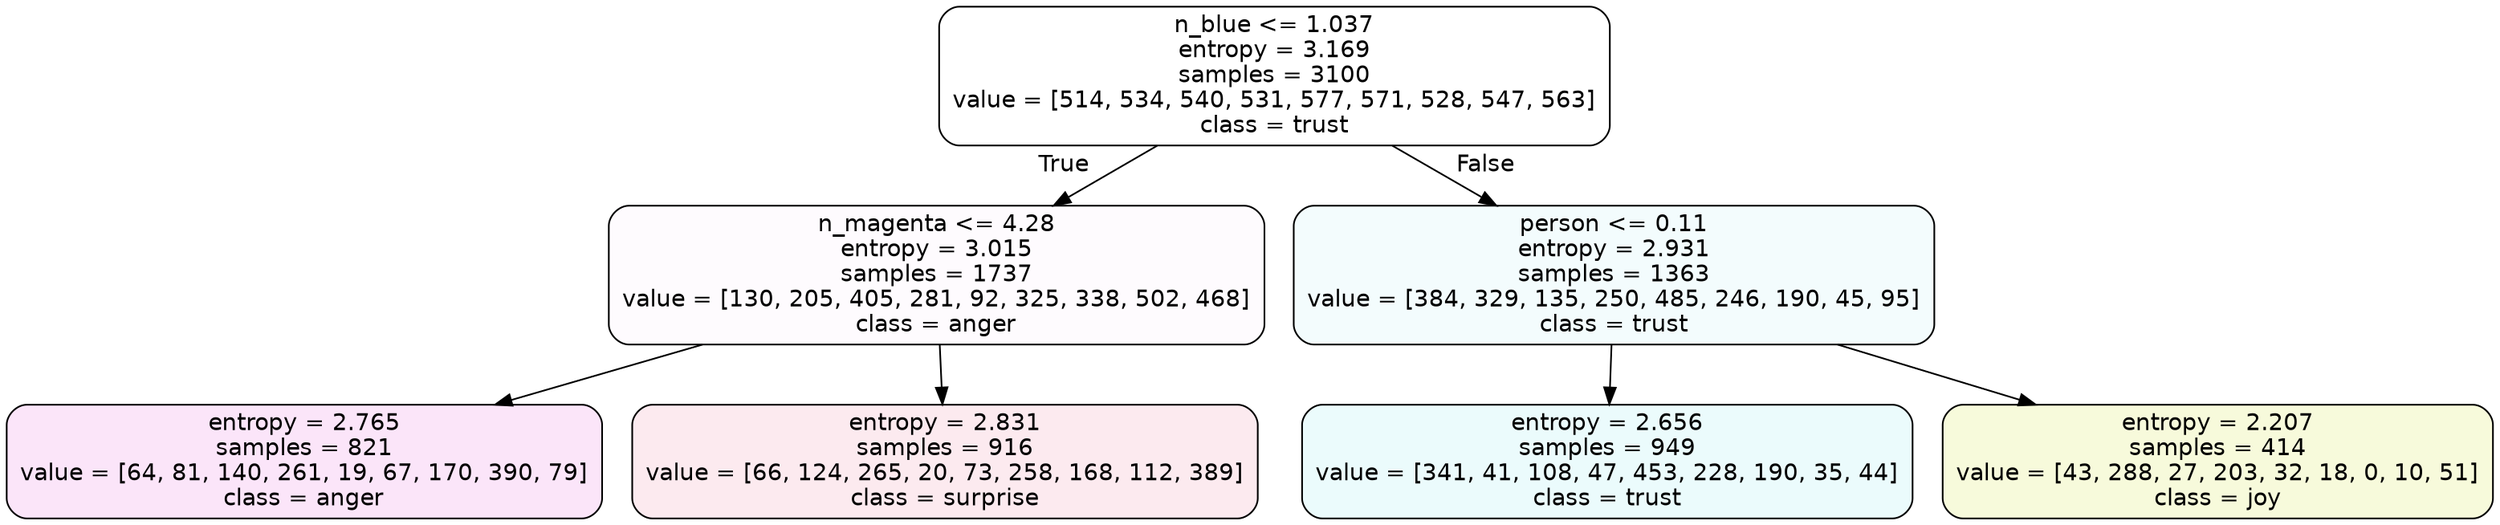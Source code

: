 digraph Tree {
node [shape=box, style="filled, rounded", color="black", fontname=helvetica] ;
edge [fontname=helvetica] ;
0 [label="n_blue <= 1.037\nentropy = 3.169\nsamples = 3100\nvalue = [514, 534, 540, 531, 577, 571, 528, 547, 563]\nclass = trust", fillcolor="#39d7e500"] ;
1 [label="n_magenta <= 4.28\nentropy = 3.015\nsamples = 1737\nvalue = [130, 205, 405, 281, 92, 325, 338, 502, 468]\nclass = anger", fillcolor="#e539d704"] ;
0 -> 1 [labeldistance=2.5, labelangle=45, headlabel="True"] ;
2 [label="entropy = 2.765\nsamples = 821\nvalue = [64, 81, 140, 261, 19, 67, 170, 390, 79]\nclass = anger", fillcolor="#e539d721"] ;
1 -> 2 ;
3 [label="entropy = 2.831\nsamples = 916\nvalue = [66, 124, 265, 20, 73, 258, 168, 112, 389]\nclass = surprise", fillcolor="#e539641a"] ;
1 -> 3 ;
4 [label="person <= 0.11\nentropy = 2.931\nsamples = 1363\nvalue = [384, 329, 135, 250, 485, 246, 190, 45, 95]\nclass = trust", fillcolor="#39d7e50f"] ;
0 -> 4 [labeldistance=2.5, labelangle=-45, headlabel="False"] ;
5 [label="entropy = 2.656\nsamples = 949\nvalue = [341, 41, 108, 47, 453, 228, 190, 35, 44]\nclass = trust", fillcolor="#39d7e519"] ;
4 -> 5 ;
6 [label="entropy = 2.207\nsamples = 414\nvalue = [43, 288, 27, 203, 32, 18, 0, 10, 51]\nclass = joy", fillcolor="#d7e5392e"] ;
4 -> 6 ;
}